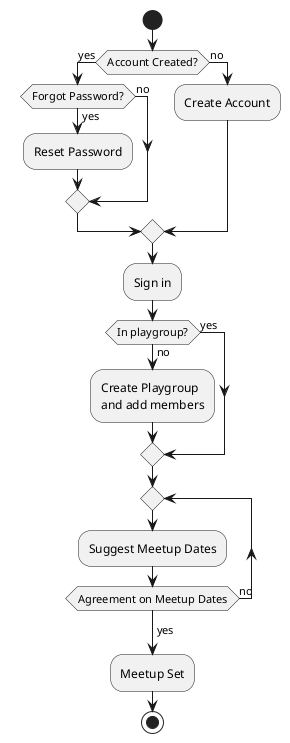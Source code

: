 @startuml PlaygroupMeetupActivity

start

if (Account Created?) then (yes)
    if (Forgot Password?) then (yes)
        :Reset Password;
    else (no)
    endif
else (no)
  :Create Account;
endif
:Sign in;

if (In playgroup?) then (yes)
else (no)
    :Create Playgroup\nand add members;
endif

repeat
:Suggest Meetup Dates;
repeat while (Agreement on Meetup Dates) is (no)
->yes;
:Meetup Set;


stop

@enduml